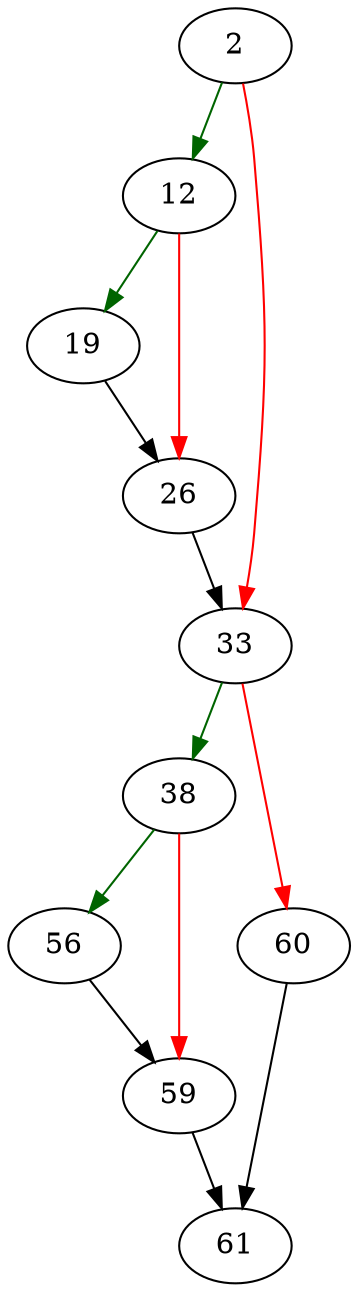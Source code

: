 strict digraph "sqlite3RowSetNext" {
	// Node definitions.
	2 [entry=true];
	12;
	33;
	19;
	26;
	38;
	60;
	56;
	59;
	61;

	// Edge definitions.
	2 -> 12 [
		color=darkgreen
		cond=true
	];
	2 -> 33 [
		color=red
		cond=false
	];
	12 -> 19 [
		color=darkgreen
		cond=true
	];
	12 -> 26 [
		color=red
		cond=false
	];
	33 -> 38 [
		color=darkgreen
		cond=true
	];
	33 -> 60 [
		color=red
		cond=false
	];
	19 -> 26;
	26 -> 33;
	38 -> 56 [
		color=darkgreen
		cond=true
	];
	38 -> 59 [
		color=red
		cond=false
	];
	60 -> 61;
	56 -> 59;
	59 -> 61;
}